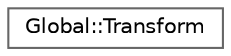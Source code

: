digraph "Graphical Class Hierarchy"
{
 // LATEX_PDF_SIZE
  bgcolor="transparent";
  edge [fontname=Helvetica,fontsize=10,labelfontname=Helvetica,labelfontsize=10];
  node [fontname=Helvetica,fontsize=10,shape=box,height=0.2,width=0.4];
  rankdir="LR";
  Node0 [id="Node000000",label="Global::Transform",height=0.2,width=0.4,color="grey40", fillcolor="white", style="filled",URL="$class_global_1_1_transform.html",tooltip=" "];
}
